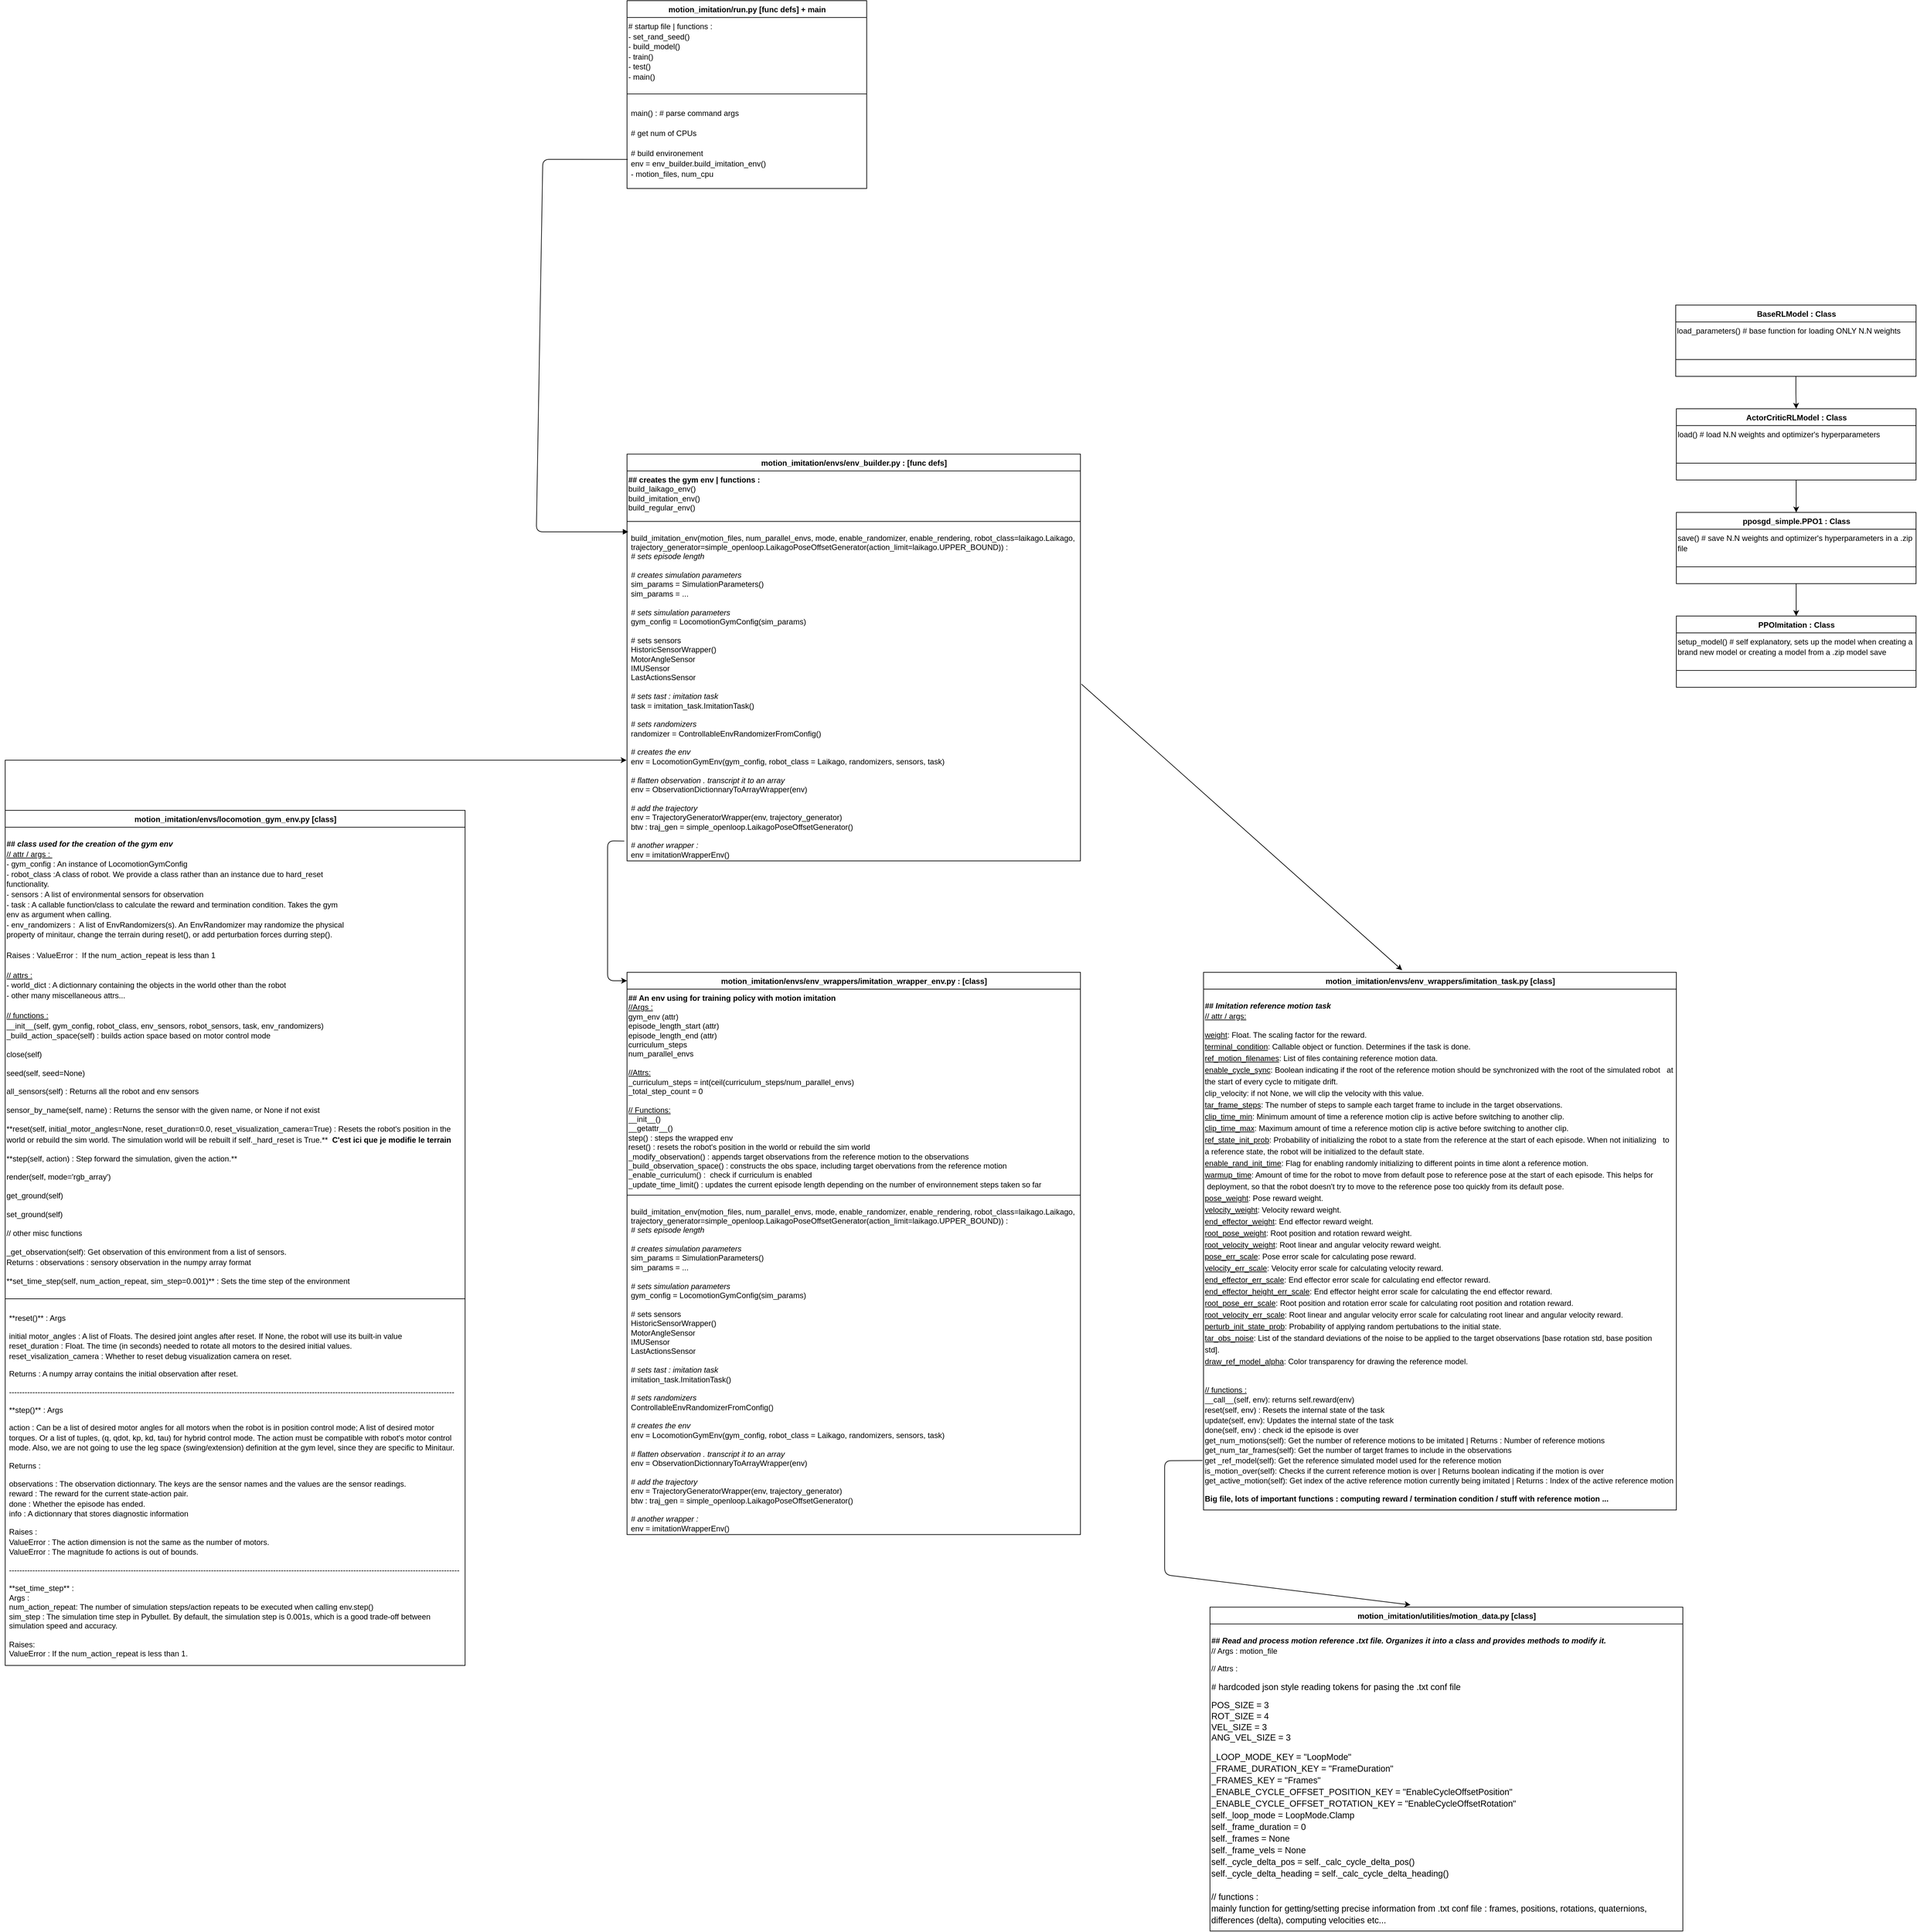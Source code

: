 <mxfile>
    <diagram id="Lm4nKWto8GY6URv-1aVc" name="Page-1">
        <mxGraphModel dx="3002" dy="1737" grid="1" gridSize="10" guides="1" tooltips="1" connect="1" arrows="1" fold="1" page="0" pageScale="1" pageWidth="850" pageHeight="1100" math="0" shadow="0">
            <root>
                <mxCell id="0"/>
                <mxCell id="1" parent="0"/>
                <mxCell id="60" value="motion_imitation/run.py [func defs] + main" style="swimlane;fontStyle=1;align=center;verticalAlign=top;childLayout=stackLayout;horizontal=1;startSize=26;horizontalStack=0;resizeParent=1;resizeParentMax=0;resizeLast=0;collapsible=1;marginBottom=0;html=1;" parent="1" vertex="1">
                    <mxGeometry x="-820" y="-960" width="370" height="290" as="geometry"/>
                </mxCell>
                <mxCell id="69" value="&lt;font face=&quot;helvetica&quot; style=&quot;line-height: 130%&quot;&gt;# startup file | functions :&lt;br&gt;- set_rand_seed()&lt;br&gt;- build_model()&lt;br&gt;- train()&lt;br&gt;- test()&lt;br&gt;- main()&lt;br&gt;&lt;/font&gt;" style="text;whiteSpace=wrap;html=1;" parent="60" vertex="1">
                    <mxGeometry y="26" width="370" height="114" as="geometry"/>
                </mxCell>
                <mxCell id="62" value="" style="line;strokeWidth=1;fillColor=none;align=left;verticalAlign=middle;spacingTop=-1;spacingLeft=3;spacingRight=3;rotatable=0;labelPosition=right;points=[];portConstraint=eastwest;html=1;" parent="60" vertex="1">
                    <mxGeometry y="140" width="370" height="8" as="geometry"/>
                </mxCell>
                <mxCell id="68" value="&lt;p style=&quot;line-height: 130%&quot;&gt;main() : # parse command args&lt;br&gt;&lt;br&gt;# get num of CPUs&lt;br&gt;&lt;br&gt;# build environement&lt;br&gt;env = env_builder.build_imitation_env()&lt;br&gt;- motion_files, num_cpu&lt;/p&gt;" style="text;strokeColor=none;fillColor=none;align=left;verticalAlign=top;spacingLeft=4;spacingRight=4;overflow=hidden;rotatable=0;points=[[0,0.5],[1,0.5]];portConstraint=eastwest;html=1;" parent="60" vertex="1">
                    <mxGeometry y="148" width="370" height="142" as="geometry"/>
                </mxCell>
                <mxCell id="70" value="motion_imitation/envs/env_builder.py : [func defs]" style="swimlane;fontStyle=1;align=center;verticalAlign=top;childLayout=stackLayout;horizontal=1;startSize=26;horizontalStack=0;resizeParent=1;resizeParentMax=0;resizeLast=0;collapsible=1;marginBottom=0;html=1;" parent="1" vertex="1">
                    <mxGeometry x="-820" y="-260" width="700" height="628" as="geometry">
                        <mxRectangle x="-1440" y="-200" width="320" height="26" as="alternateBounds"/>
                    </mxGeometry>
                </mxCell>
                <mxCell id="71" value="&lt;b&gt;## creates the gym env | functions :&lt;/b&gt;&amp;nbsp;&lt;br&gt;build_laikago_env()&lt;br&gt;build_imitation_env()&lt;br&gt;build_regular_env()" style="text;whiteSpace=wrap;html=1;" parent="70" vertex="1">
                    <mxGeometry y="26" width="700" height="74" as="geometry"/>
                </mxCell>
                <mxCell id="72" value="" style="line;strokeWidth=1;fillColor=none;align=left;verticalAlign=middle;spacingTop=-1;spacingLeft=3;spacingRight=3;rotatable=0;labelPosition=right;points=[];portConstraint=eastwest;html=1;" parent="70" vertex="1">
                    <mxGeometry y="100" width="700" height="8" as="geometry"/>
                </mxCell>
                <mxCell id="73" value="&lt;p style=&quot;line-height: 130%&quot;&gt;&lt;/p&gt;&lt;div style=&quot;text-align: justify&quot;&gt;&lt;span style=&quot;font-style: normal&quot;&gt;build_imitation_env(motion_files, num_parallel_envs, mode, enable_randomizer, enable_rendering, robot_class=laikago.Laikago,&amp;nbsp;&lt;/span&gt;&lt;/div&gt;&lt;span style=&quot;font-style: normal&quot;&gt;&lt;div style=&quot;text-align: justify&quot;&gt;&lt;span&gt;trajectory_generator=simple_openloop.LaikagoPoseOffsetGenerator(action_limit=laikago.UPPER_BOUND)) :&lt;/span&gt;&lt;/div&gt;&lt;/span&gt;&lt;div style=&quot;text-align: justify&quot;&gt;&lt;span&gt;# sets episode length&lt;/span&gt;&lt;/div&gt;&lt;div style=&quot;text-align: justify&quot;&gt;&lt;br&gt;&lt;/div&gt;&lt;div style=&quot;text-align: justify&quot;&gt;&lt;span&gt;# creates simulation parameters&lt;/span&gt;&lt;/div&gt;&lt;span style=&quot;font-style: normal&quot;&gt;&lt;div style=&quot;text-align: justify&quot;&gt;&lt;span&gt;sim_params = SimulationParameters()&lt;/span&gt;&lt;/div&gt;&lt;/span&gt;&lt;span style=&quot;font-style: normal&quot;&gt;&lt;div style=&quot;text-align: justify&quot;&gt;&lt;span&gt;sim_params = ...&lt;/span&gt;&lt;/div&gt;&lt;/span&gt;&lt;div style=&quot;text-align: justify&quot;&gt;&lt;br&gt;&lt;/div&gt;&lt;div style=&quot;text-align: justify&quot;&gt;&lt;span&gt;# sets simulation parameters&lt;/span&gt;&lt;/div&gt;&lt;span style=&quot;font-style: normal&quot;&gt;&lt;div style=&quot;text-align: justify&quot;&gt;&lt;span&gt;gym_config = LocomotionGymConfig(sim_params)&lt;/span&gt;&lt;/div&gt;&lt;/span&gt;&lt;div style=&quot;text-align: justify&quot;&gt;&lt;br&gt;&lt;/div&gt;&lt;span style=&quot;font-style: normal&quot;&gt;&lt;div style=&quot;text-align: justify&quot;&gt;&lt;span&gt;# sets sensors&lt;/span&gt;&lt;/div&gt;&lt;/span&gt;&lt;span style=&quot;font-style: normal&quot;&gt;&lt;div style=&quot;text-align: justify&quot;&gt;&lt;span&gt;HistoricSensorWrapper()&lt;/span&gt;&lt;/div&gt;&lt;/span&gt;&lt;span style=&quot;font-style: normal&quot;&gt;&lt;div style=&quot;text-align: justify&quot;&gt;&lt;span&gt;MotorAngleSensor&lt;/span&gt;&lt;/div&gt;&lt;/span&gt;&lt;span style=&quot;font-style: normal&quot;&gt;&lt;div style=&quot;text-align: justify&quot;&gt;&lt;span&gt;IMUSensor&lt;/span&gt;&lt;/div&gt;&lt;/span&gt;&lt;span style=&quot;font-style: normal&quot;&gt;&lt;div style=&quot;text-align: justify&quot;&gt;&lt;span&gt;LastActionsSensor&lt;/span&gt;&lt;/div&gt;&lt;/span&gt;&lt;div style=&quot;text-align: justify&quot;&gt;&lt;br&gt;&lt;/div&gt;&lt;div style=&quot;text-align: justify&quot;&gt;&lt;span&gt;# sets tast : imitation task&lt;/span&gt;&lt;/div&gt;&lt;span style=&quot;font-style: normal&quot;&gt;&lt;div style=&quot;text-align: justify&quot;&gt;&lt;span&gt;task = imitation_task.ImitationTask()&lt;/span&gt;&lt;/div&gt;&lt;/span&gt;&lt;div style=&quot;text-align: justify&quot;&gt;&lt;br&gt;&lt;/div&gt;&lt;div style=&quot;text-align: justify&quot;&gt;&lt;span&gt;# sets randomizers&lt;/span&gt;&lt;/div&gt;&lt;span style=&quot;font-style: normal&quot;&gt;&lt;div style=&quot;text-align: justify&quot;&gt;&lt;span&gt;randomizer = ControllableEnvRandomizerFromConfig()&lt;/span&gt;&lt;/div&gt;&lt;/span&gt;&lt;div style=&quot;text-align: justify&quot;&gt;&lt;br&gt;&lt;/div&gt;&lt;div style=&quot;text-align: justify&quot;&gt;&lt;span&gt;# creates the env&lt;/span&gt;&lt;/div&gt;&lt;span style=&quot;font-style: normal&quot;&gt;&lt;div style=&quot;text-align: justify&quot;&gt;&lt;span&gt;env = LocomotionGymEnv(gym_config, robot_class = Laikago, randomizers, sensors, task)&lt;/span&gt;&lt;/div&gt;&lt;/span&gt;&lt;div style=&quot;text-align: justify&quot;&gt;&lt;br&gt;&lt;/div&gt;&lt;div style=&quot;text-align: justify&quot;&gt;&lt;span&gt;# flatten observation . transcript it to an array&lt;/span&gt;&lt;/div&gt;&lt;span style=&quot;font-style: normal&quot;&gt;&lt;div style=&quot;text-align: justify&quot;&gt;&lt;span&gt;env = ObservationDictionnaryToArrayWrapper(env)&lt;/span&gt;&lt;/div&gt;&lt;/span&gt;&lt;div style=&quot;text-align: justify&quot;&gt;&lt;br&gt;&lt;/div&gt;&lt;div style=&quot;text-align: justify&quot;&gt;&lt;span&gt;# add the trajectory&lt;/span&gt;&lt;/div&gt;&lt;span style=&quot;font-style: normal&quot;&gt;&lt;div style=&quot;text-align: justify&quot;&gt;&lt;span&gt;env = TrajectoryGeneratorWrapper(env, trajectory_generator)&lt;/span&gt;&lt;/div&gt;&lt;/span&gt;&lt;span style=&quot;font-style: normal&quot;&gt;&lt;div style=&quot;text-align: justify&quot;&gt;&lt;span&gt;btw : traj_gen = simple_openloop.LaikagoPoseOffsetGenerator()&lt;/span&gt;&lt;/div&gt;&lt;/span&gt;&lt;div style=&quot;text-align: justify&quot;&gt;&lt;br&gt;&lt;/div&gt;&lt;div style=&quot;text-align: justify&quot;&gt;&lt;span&gt;# another wrapper :&lt;/span&gt;&lt;/div&gt;&lt;span style=&quot;font-style: normal&quot;&gt;&lt;div style=&quot;text-align: justify&quot;&gt;&lt;span&gt;env = imitationWrapperEnv()&lt;/span&gt;&lt;/div&gt;&lt;/span&gt;&lt;span style=&quot;font-style: normal&quot;&gt;&lt;div style=&quot;text-align: justify&quot;&gt;&lt;span&gt;return env&lt;/span&gt;&lt;/div&gt;&lt;/span&gt;&lt;p&gt;&lt;/p&gt;" style="text;strokeColor=none;fillColor=none;align=left;verticalAlign=middle;spacingLeft=4;spacingRight=4;overflow=hidden;rotatable=0;points=[[0,0.5],[1,0.5]];portConstraint=eastwest;fontStyle=2;html=1;" parent="70" vertex="1">
                    <mxGeometry y="108" width="700" height="520" as="geometry"/>
                </mxCell>
                <mxCell id="74" value="motion_imitation/envs/locomotion_gym_env.py [class]" style="swimlane;fontStyle=1;align=center;verticalAlign=top;childLayout=stackLayout;horizontal=1;startSize=26;horizontalStack=0;resizeParent=1;resizeParentMax=0;resizeLast=0;collapsible=1;marginBottom=0;html=1;" parent="1" vertex="1">
                    <mxGeometry x="-1780" y="290" width="710" height="1320" as="geometry">
                        <mxRectangle x="-510" y="110" width="340" height="26" as="alternateBounds"/>
                    </mxGeometry>
                </mxCell>
                <mxCell id="75" value="&lt;p style=&quot;line-height: 130%&quot;&gt;&lt;span&gt;&lt;b&gt;&lt;i&gt;## class used for the creation of the gym env&lt;/i&gt;&lt;/b&gt;&lt;br&gt;&lt;u&gt;// attr / args :&amp;nbsp;&lt;/u&gt;&lt;br&gt;&lt;/span&gt;&lt;span&gt;- gym_config : An instance of LocomotionGymConfig&lt;/span&gt;&lt;br style=&quot;padding: 0px ; margin: 0px&quot;&gt;&lt;span&gt;- robot_class :A class of robot. We provide a class rather than an instance due to hard_reset&amp;nbsp;&lt;/span&gt;&lt;br style=&quot;padding: 0px ; margin: 0px&quot;&gt;&lt;span&gt;functionality.&lt;/span&gt;&lt;br style=&quot;padding: 0px ; margin: 0px&quot;&gt;&lt;span&gt;- sensors : A list of environmental sensors for observation&lt;/span&gt;&lt;br style=&quot;padding: 0px ; margin: 0px&quot;&gt;&lt;span&gt;- task : A callable function/class to calculate the reward and termination condition. Takes the gym&amp;nbsp;&lt;/span&gt;&lt;br style=&quot;padding: 0px ; margin: 0px&quot;&gt;&lt;span&gt;env as argument when calling.&lt;/span&gt;&lt;br style=&quot;padding: 0px ; margin: 0px&quot;&gt;&lt;span&gt;- env_randomizers :&amp;nbsp; A list of EnvRandomizers(s). An EnvRandomizer may randomize the physical&lt;/span&gt;&lt;br style=&quot;padding: 0px ; margin: 0px&quot;&gt;&lt;span&gt;property of minitaur, change the terrain during reset(), or add perturbation forces durring step().&lt;/span&gt;&lt;br style=&quot;padding: 0px ; margin: 0px&quot;&gt;&lt;br style=&quot;padding: 0px ; margin: 0px&quot;&gt;&lt;span&gt;Raises : ValueError :&amp;nbsp; If the num_action_repeat is less than 1&lt;br&gt;&lt;/span&gt;&lt;span&gt;&lt;br&gt;&lt;u&gt;// attrs :&lt;/u&gt;&lt;br&gt;- world_dict : A dictionnary containing the objects in the world other than the robot&lt;br&gt;- other many miscellaneous attrs...&lt;br&gt;&lt;br&gt;&lt;u&gt;// functions :&lt;/u&gt;&lt;br&gt;__init__(self, gym_config, robot_class, env_sensors, robot_sensors, task, env_randomizers)&lt;br&gt;_build_action_space(self) : builds action space based on motor control mode&lt;/span&gt;&lt;/p&gt;&lt;p style=&quot;line-height: 140%&quot;&gt;&lt;span&gt;close(self)&lt;/span&gt;&lt;/p&gt;&lt;p style=&quot;line-height: 140%&quot;&gt;&lt;span&gt;seed(self, seed=None)&lt;/span&gt;&lt;/p&gt;&lt;p style=&quot;line-height: 140%&quot;&gt;&lt;span&gt;all_sensors(self) : Returns all the robot and env sensors&lt;/span&gt;&lt;span&gt;&lt;br&gt;&lt;/span&gt;&lt;/p&gt;&lt;p style=&quot;line-height: 140%&quot;&gt;&lt;span&gt;sensor_by_name(self, name) : Returns the sensor with the given name, or None if not exist&lt;/span&gt;&lt;span&gt;&lt;br&gt;&lt;/span&gt;&lt;/p&gt;&lt;p style=&quot;line-height: 140%&quot;&gt;**reset(self, initial_motor_angles=None, reset_duration=0.0, reset_visualization_camera=True) : Resets the robot's position in the world or rebuild the sim world.&amp;nbsp;The simulation world will be rebuilt if self._hard_reset is True.**&amp;nbsp;&lt;i&gt;&amp;nbsp;&lt;/i&gt;&lt;b&gt;C'est ici que je modifie le terrain&lt;/b&gt;&lt;/p&gt;&lt;p style=&quot;line-height: 140%&quot;&gt;**step(self, action) : Step forward the simulation, given the action.**&lt;/p&gt;&lt;p style=&quot;line-height: 140%&quot;&gt;render(self, mode='rgb_array')&lt;/p&gt;&lt;p style=&quot;line-height: 140%&quot;&gt;get_ground(self)&lt;/p&gt;&lt;p style=&quot;line-height: 140%&quot;&gt;set_ground(self)&lt;/p&gt;&lt;p style=&quot;line-height: 140%&quot;&gt;// other misc functions&lt;/p&gt;&lt;p style=&quot;line-height: 140%&quot;&gt;_get_observation(self): Get observation of this environment from a list of sensors.&amp;nbsp; &amp;nbsp; &amp;nbsp; &amp;nbsp; &amp;nbsp; &amp;nbsp; &amp;nbsp; &amp;nbsp; &amp;nbsp; &amp;nbsp; &amp;nbsp; &amp;nbsp; &amp;nbsp; &amp;nbsp; &amp;nbsp; &amp;nbsp; &amp;nbsp; &amp;nbsp; &amp;nbsp; &amp;nbsp; &amp;nbsp; &amp;nbsp; &amp;nbsp; &amp;nbsp; &amp;nbsp; &amp;nbsp; &amp;nbsp; &amp;nbsp; &amp;nbsp; &amp;nbsp; &amp;nbsp; &amp;nbsp; &amp;nbsp; &amp;nbsp; &amp;nbsp; &amp;nbsp; &amp;nbsp; &amp;nbsp; &amp;nbsp; &amp;nbsp; Returns : observations : sensory observation in the numpy array format&lt;/p&gt;&lt;p style=&quot;line-height: 140%&quot;&gt;**set_time_step(self, num_action_repeat, sim_step=0.001)** : Sets the time step of the environment&lt;/p&gt;&lt;p style=&quot;line-height: 140%&quot;&gt;&lt;br&gt;&lt;/p&gt;" style="text;whiteSpace=wrap;html=1;" parent="74" vertex="1">
                    <mxGeometry y="26" width="710" height="724" as="geometry"/>
                </mxCell>
                <mxCell id="76" value="" style="line;strokeWidth=1;fillColor=none;align=left;verticalAlign=middle;spacingTop=-1;spacingLeft=3;spacingRight=3;rotatable=0;labelPosition=right;points=[];portConstraint=eastwest;html=1;" parent="74" vertex="1">
                    <mxGeometry y="750" width="710" height="8" as="geometry"/>
                </mxCell>
                <mxCell id="77" value="&lt;p style=&quot;line-height: 130%&quot;&gt;**reset()** : Args&lt;/p&gt;&lt;p style=&quot;line-height: 130%&quot;&gt;initial motor_angles : A list of Floats. The desired joint angles after reset. If None, the robot will use its built-in value&amp;nbsp; &amp;nbsp; &amp;nbsp; &amp;nbsp; &amp;nbsp; &amp;nbsp; &amp;nbsp; &amp;nbsp; &amp;nbsp; &amp;nbsp; &amp;nbsp; &amp;nbsp; reset_duration : Float. The time (in seconds) needed to rotate all motors to the desired initial values.&amp;nbsp; &amp;nbsp; &amp;nbsp; &amp;nbsp; &amp;nbsp; &amp;nbsp; &amp;nbsp; &amp;nbsp; &amp;nbsp; &amp;nbsp; &amp;nbsp; &amp;nbsp; &amp;nbsp; &amp;nbsp; &amp;nbsp; &amp;nbsp; &amp;nbsp; &amp;nbsp; &amp;nbsp; &amp;nbsp; &amp;nbsp; &amp;nbsp; &amp;nbsp; reset_visalization_camera : Whether to reset debug visualization camera on reset.&lt;/p&gt;&lt;p style=&quot;line-height: 130%&quot;&gt;&lt;span&gt;Returns : A numpy array contains the initial observation after reset.&lt;/span&gt;&lt;/p&gt;&lt;p style=&quot;line-height: 130%&quot;&gt;----------------------------------------------------------------------------------------------------------------------------------------------------------------------------&lt;/p&gt;&lt;p style=&quot;line-height: 130%&quot;&gt;**step()** : Args&lt;/p&gt;&lt;p style=&quot;line-height: 130%&quot;&gt;action : Can be a list of desired motor angles for all motors when the robot is in position control mode; A list of desired motor torques. Or a list of tuples, (q, qdot, kp, kd, tau) for hybrid control mode. The action must be compatible with robot's motor control mode. Also, we are not going to use the leg space (swing/extension) definition at the gym level, since they are specific to Minitaur.&lt;/p&gt;&lt;p style=&quot;line-height: 130%&quot;&gt;Returns :&amp;nbsp;&lt;/p&gt;&lt;p style=&quot;line-height: 130%&quot;&gt;observations : The observation dictionnary. The keys are the sensor names and the values are the sensor readings.&amp;nbsp; &amp;nbsp; &amp;nbsp; &amp;nbsp; &amp;nbsp; &amp;nbsp; &amp;nbsp; &amp;nbsp; &amp;nbsp; &amp;nbsp; &amp;nbsp; &amp;nbsp; reward : The reward for the current state-action pair.&amp;nbsp; &amp;nbsp; &amp;nbsp; &amp;nbsp; &amp;nbsp; &amp;nbsp; &amp;nbsp; &amp;nbsp; &amp;nbsp; &amp;nbsp; &amp;nbsp; &amp;nbsp; &amp;nbsp; &amp;nbsp; &amp;nbsp; &amp;nbsp; &amp;nbsp; &amp;nbsp; &amp;nbsp; &amp;nbsp; &amp;nbsp; &amp;nbsp; &amp;nbsp; &amp;nbsp; &amp;nbsp; &amp;nbsp; &amp;nbsp; &amp;nbsp; &amp;nbsp; &amp;nbsp; &amp;nbsp; &amp;nbsp; &amp;nbsp; &amp;nbsp; &amp;nbsp; &amp;nbsp; &amp;nbsp; &amp;nbsp; &amp;nbsp; &amp;nbsp; &amp;nbsp; &amp;nbsp; &amp;nbsp; &amp;nbsp; &amp;nbsp; &amp;nbsp; &amp;nbsp; &amp;nbsp; &amp;nbsp; &amp;nbsp; &amp;nbsp; &amp;nbsp; &amp;nbsp; &amp;nbsp; &amp;nbsp; &amp;nbsp; &amp;nbsp; &amp;nbsp; &amp;nbsp; &amp;nbsp; &amp;nbsp; &amp;nbsp; &amp;nbsp; done : Whether the episode has ended.&amp;nbsp; &amp;nbsp; &amp;nbsp; &amp;nbsp; &amp;nbsp; &amp;nbsp; &amp;nbsp; &amp;nbsp; &amp;nbsp; &amp;nbsp; &amp;nbsp; &amp;nbsp; &amp;nbsp; &amp;nbsp; &amp;nbsp; &amp;nbsp; &amp;nbsp; &amp;nbsp; &amp;nbsp; &amp;nbsp; &amp;nbsp; &amp;nbsp; &amp;nbsp; &amp;nbsp; &amp;nbsp; &amp;nbsp; &amp;nbsp; &amp;nbsp; &amp;nbsp; &amp;nbsp; &amp;nbsp; &amp;nbsp; &amp;nbsp; &amp;nbsp; &amp;nbsp; &amp;nbsp; &amp;nbsp; &amp;nbsp; &amp;nbsp; &amp;nbsp; &amp;nbsp; &amp;nbsp; &amp;nbsp; &amp;nbsp; &amp;nbsp; &amp;nbsp; &amp;nbsp; &amp;nbsp; &amp;nbsp; &amp;nbsp; &amp;nbsp; &amp;nbsp; &amp;nbsp; &amp;nbsp; &amp;nbsp; &amp;nbsp; &amp;nbsp; &amp;nbsp; &amp;nbsp; &amp;nbsp; &amp;nbsp; &amp;nbsp; &amp;nbsp; &amp;nbsp; &amp;nbsp; &amp;nbsp; &amp;nbsp; &amp;nbsp; &amp;nbsp; &amp;nbsp; &amp;nbsp; &amp;nbsp; &amp;nbsp; info : A dictionnary that stores diagnostic information&lt;/p&gt;&lt;p style=&quot;line-height: 130%&quot;&gt;Raises :&amp;nbsp; &amp;nbsp; &amp;nbsp; &amp;nbsp; &amp;nbsp; &amp;nbsp; &amp;nbsp; &amp;nbsp; &amp;nbsp; &amp;nbsp; &amp;nbsp; &amp;nbsp; &amp;nbsp; &amp;nbsp; &amp;nbsp; &amp;nbsp; &amp;nbsp; &amp;nbsp; &amp;nbsp; &amp;nbsp; &amp;nbsp; &amp;nbsp; &amp;nbsp; &amp;nbsp; &amp;nbsp; &amp;nbsp; &amp;nbsp; &amp;nbsp; &amp;nbsp; &amp;nbsp; &amp;nbsp; &amp;nbsp; &amp;nbsp; &amp;nbsp; &amp;nbsp; &amp;nbsp; &amp;nbsp; &amp;nbsp; &amp;nbsp; &amp;nbsp; &amp;nbsp; &amp;nbsp; &amp;nbsp; &amp;nbsp; &amp;nbsp; &amp;nbsp; &amp;nbsp; &amp;nbsp; &amp;nbsp; &amp;nbsp; &amp;nbsp; &amp;nbsp; &amp;nbsp; &amp;nbsp; &amp;nbsp; &amp;nbsp; &amp;nbsp; &amp;nbsp; &amp;nbsp; &amp;nbsp; &amp;nbsp; &amp;nbsp; &amp;nbsp; &amp;nbsp; &amp;nbsp; &amp;nbsp; &amp;nbsp; &amp;nbsp; &amp;nbsp; &amp;nbsp; &amp;nbsp; &amp;nbsp; &amp;nbsp; &amp;nbsp; &amp;nbsp; &amp;nbsp; &amp;nbsp; &amp;nbsp; &amp;nbsp; &amp;nbsp; &amp;nbsp; &amp;nbsp; &amp;nbsp; &amp;nbsp; &amp;nbsp; &amp;nbsp; &amp;nbsp; &amp;nbsp; &amp;nbsp; &amp;nbsp; &amp;nbsp; &amp;nbsp; &amp;nbsp; &amp;nbsp; &amp;nbsp; &amp;nbsp; &amp;nbsp; &amp;nbsp; ValueError : The action dimension is not the same as the number of motors.&amp;nbsp; &amp;nbsp; &amp;nbsp; &amp;nbsp; &amp;nbsp; &amp;nbsp; &amp;nbsp; &amp;nbsp; &amp;nbsp; &amp;nbsp; &amp;nbsp; &amp;nbsp; &amp;nbsp; &amp;nbsp; &amp;nbsp; &amp;nbsp; &amp;nbsp; &amp;nbsp; &amp;nbsp; &amp;nbsp; &amp;nbsp; &amp;nbsp; &amp;nbsp; &amp;nbsp; &amp;nbsp; &amp;nbsp; &amp;nbsp; &amp;nbsp; &amp;nbsp; &amp;nbsp; &amp;nbsp; &amp;nbsp; &amp;nbsp; &amp;nbsp; &amp;nbsp; &amp;nbsp; &amp;nbsp; &amp;nbsp; &amp;nbsp; &amp;nbsp; &amp;nbsp; &amp;nbsp; &amp;nbsp; &amp;nbsp; ValueError : The magnitude fo actions is out of bounds.&lt;/p&gt;------------------------------------------------------------------------------------------------------------------------------------------------------------------------------&lt;br&gt;&lt;br&gt;**set_time_step** :&lt;br&gt;Args :&lt;br&gt;num_action_repeat: The number of simulation steps/action repeats to be executed when calling env.step()&lt;br&gt;sim_step : The simulation time step in Pybullet. By default, the simulation step is 0.001s, which is a good trade-off between simulation speed and accuracy.&lt;br&gt;&lt;br&gt;Raises:&amp;nbsp;&lt;br&gt;ValueError : If the num_action_repeat is less than 1." style="text;strokeColor=none;fillColor=none;align=left;verticalAlign=top;spacingLeft=4;spacingRight=4;overflow=hidden;rotatable=0;points=[[0,0.5],[1,0.5]];portConstraint=eastwest;html=1;whiteSpace=wrap;" parent="74" vertex="1">
                    <mxGeometry y="758" width="710" height="562" as="geometry"/>
                </mxCell>
                <mxCell id="78" value="" style="html=1;verticalAlign=bottom;labelBackgroundColor=none;endArrow=block;endFill=1;exitX=0.003;exitY=0.684;exitDx=0;exitDy=0;exitPerimeter=0;entryX=0.003;entryY=0.023;entryDx=0;entryDy=0;entryPerimeter=0;" parent="1" source="68" target="73" edge="1">
                    <mxGeometry width="160" relative="1" as="geometry">
                        <mxPoint x="-1530" y="-80" as="sourcePoint"/>
                        <mxPoint x="-1390" y="-30" as="targetPoint"/>
                        <Array as="points">
                            <mxPoint x="-950" y="-715"/>
                            <mxPoint x="-960" y="-140"/>
                        </Array>
                    </mxGeometry>
                </mxCell>
                <mxCell id="79" style="edgeStyle=orthogonalEdgeStyle;rounded=0;orthogonalLoop=1;jettySize=auto;html=1;exitX=0;exitY=0;exitDx=0;exitDy=0;entryX=-0.001;entryY=0.701;entryDx=0;entryDy=0;entryPerimeter=0;" parent="1" source="75" target="73" edge="1">
                    <mxGeometry relative="1" as="geometry"/>
                </mxCell>
                <mxCell id="80" value="motion_imitation/envs/env_wrappers/imitation_wrapper_env.py : [class]" style="swimlane;fontStyle=1;align=center;verticalAlign=top;childLayout=stackLayout;horizontal=1;startSize=26;horizontalStack=0;resizeParent=1;resizeParentMax=0;resizeLast=0;collapsible=1;marginBottom=0;html=1;" parent="1" vertex="1">
                    <mxGeometry x="-820" y="540" width="700" height="868" as="geometry">
                        <mxRectangle x="-1440" y="-200" width="320" height="26" as="alternateBounds"/>
                    </mxGeometry>
                </mxCell>
                <mxCell id="81" value="&lt;span&gt;## An env using for training policy with motion imitation&lt;br&gt;&lt;span style=&quot;font-weight: 400&quot;&gt;&lt;u&gt;//Args :&lt;/u&gt;&lt;br&gt;gym_env (attr)&lt;br&gt;episode_length_start (attr)&lt;br&gt;episode_length_end (attr)&lt;br&gt;curriculum_steps&lt;br&gt;num_parallel_envs&lt;br&gt;&lt;br&gt;&lt;u&gt;//Attrs:&lt;/u&gt;&lt;br&gt;_curriculum_steps = int(ceil(curriculum_steps/num_parallel_envs)&lt;br&gt;_total_step_count = 0&lt;br&gt;&lt;br&gt;&lt;u&gt;// Functions:&lt;/u&gt;&lt;br&gt;__init__()&lt;br&gt;__getattr__()&lt;br&gt;&lt;/span&gt;&lt;span style=&quot;font-weight: 400&quot;&gt;step() : steps the wrapped env&lt;br&gt;&lt;/span&gt;&lt;span style=&quot;font-weight: normal&quot;&gt;reset() : resets the robot's position in the world or rebuild the sim world&lt;br&gt;&lt;/span&gt;&lt;span style=&quot;font-weight: normal&quot;&gt;_modify_observation() : appends target observations from the reference motion to the observations&lt;br&gt;_build_observation_space() : constructs the obs space, including target obervations from the reference motion&lt;br&gt;&lt;/span&gt;&lt;span style=&quot;font-weight: 400&quot;&gt;_enable_curriculum() :&amp;nbsp; check if curriculum is enabled&lt;br&gt;_update_time_limit() : updates the current episode length depending on the number of environnement steps taken so far&lt;/span&gt;&lt;br&gt;&lt;/span&gt;" style="text;whiteSpace=wrap;html=1;fontStyle=1" parent="80" vertex="1">
                    <mxGeometry y="26" width="700" height="314" as="geometry"/>
                </mxCell>
                <mxCell id="82" value="" style="line;strokeWidth=1;fillColor=none;align=left;verticalAlign=middle;spacingTop=-1;spacingLeft=3;spacingRight=3;rotatable=0;labelPosition=right;points=[];portConstraint=eastwest;html=1;" parent="80" vertex="1">
                    <mxGeometry y="340" width="700" height="8" as="geometry"/>
                </mxCell>
                <mxCell id="83" value="&lt;p style=&quot;line-height: 130%&quot;&gt;&lt;/p&gt;&lt;div style=&quot;text-align: justify&quot;&gt;&lt;span style=&quot;font-style: normal&quot;&gt;build_imitation_env(motion_files, num_parallel_envs, mode, enable_randomizer, enable_rendering, robot_class=laikago.Laikago,&amp;nbsp;&lt;/span&gt;&lt;/div&gt;&lt;span style=&quot;font-style: normal&quot;&gt;&lt;div style=&quot;text-align: justify&quot;&gt;&lt;span&gt;trajectory_generator=simple_openloop.LaikagoPoseOffsetGenerator(action_limit=laikago.UPPER_BOUND)) :&lt;/span&gt;&lt;/div&gt;&lt;/span&gt;&lt;div style=&quot;text-align: justify&quot;&gt;&lt;span&gt;# sets episode length&lt;/span&gt;&lt;/div&gt;&lt;div style=&quot;text-align: justify&quot;&gt;&lt;br&gt;&lt;/div&gt;&lt;div style=&quot;text-align: justify&quot;&gt;&lt;span&gt;# creates simulation parameters&lt;/span&gt;&lt;/div&gt;&lt;span style=&quot;font-style: normal&quot;&gt;&lt;div style=&quot;text-align: justify&quot;&gt;&lt;span&gt;sim_params = SimulationParameters()&lt;/span&gt;&lt;/div&gt;&lt;/span&gt;&lt;span style=&quot;font-style: normal&quot;&gt;&lt;div style=&quot;text-align: justify&quot;&gt;&lt;span&gt;sim_params = ...&lt;/span&gt;&lt;/div&gt;&lt;/span&gt;&lt;div style=&quot;text-align: justify&quot;&gt;&lt;br&gt;&lt;/div&gt;&lt;div style=&quot;text-align: justify&quot;&gt;&lt;span&gt;# sets simulation parameters&lt;/span&gt;&lt;/div&gt;&lt;span style=&quot;font-style: normal&quot;&gt;&lt;div style=&quot;text-align: justify&quot;&gt;&lt;span&gt;gym_config = LocomotionGymConfig(sim_params)&lt;/span&gt;&lt;/div&gt;&lt;/span&gt;&lt;div style=&quot;text-align: justify&quot;&gt;&lt;br&gt;&lt;/div&gt;&lt;span style=&quot;font-style: normal&quot;&gt;&lt;div style=&quot;text-align: justify&quot;&gt;&lt;span&gt;# sets sensors&lt;/span&gt;&lt;/div&gt;&lt;/span&gt;&lt;span style=&quot;font-style: normal&quot;&gt;&lt;div style=&quot;text-align: justify&quot;&gt;&lt;span&gt;HistoricSensorWrapper()&lt;/span&gt;&lt;/div&gt;&lt;/span&gt;&lt;span style=&quot;font-style: normal&quot;&gt;&lt;div style=&quot;text-align: justify&quot;&gt;&lt;span&gt;MotorAngleSensor&lt;/span&gt;&lt;/div&gt;&lt;/span&gt;&lt;span style=&quot;font-style: normal&quot;&gt;&lt;div style=&quot;text-align: justify&quot;&gt;&lt;span&gt;IMUSensor&lt;/span&gt;&lt;/div&gt;&lt;/span&gt;&lt;span style=&quot;font-style: normal&quot;&gt;&lt;div style=&quot;text-align: justify&quot;&gt;&lt;span&gt;LastActionsSensor&lt;/span&gt;&lt;/div&gt;&lt;/span&gt;&lt;div style=&quot;text-align: justify&quot;&gt;&lt;br&gt;&lt;/div&gt;&lt;div style=&quot;text-align: justify&quot;&gt;&lt;span&gt;# sets tast : imitation task&lt;/span&gt;&lt;/div&gt;&lt;span style=&quot;font-style: normal&quot;&gt;&lt;div style=&quot;text-align: justify&quot;&gt;&lt;span&gt;imitation_task.ImitationTask()&lt;/span&gt;&lt;/div&gt;&lt;/span&gt;&lt;div style=&quot;text-align: justify&quot;&gt;&lt;br&gt;&lt;/div&gt;&lt;div style=&quot;text-align: justify&quot;&gt;&lt;span&gt;# sets randomizers&lt;/span&gt;&lt;/div&gt;&lt;span style=&quot;font-style: normal&quot;&gt;&lt;div style=&quot;text-align: justify&quot;&gt;&lt;span&gt;ControllableEnvRandomizerFromConfig()&lt;/span&gt;&lt;/div&gt;&lt;/span&gt;&lt;div style=&quot;text-align: justify&quot;&gt;&lt;br&gt;&lt;/div&gt;&lt;div style=&quot;text-align: justify&quot;&gt;&lt;span&gt;# creates the env&lt;/span&gt;&lt;/div&gt;&lt;span style=&quot;font-style: normal&quot;&gt;&lt;div style=&quot;text-align: justify&quot;&gt;&lt;span&gt;env = LocomotionGymEnv(gym_config, robot_class = Laikago, randomizers, sensors, task)&lt;/span&gt;&lt;/div&gt;&lt;/span&gt;&lt;div style=&quot;text-align: justify&quot;&gt;&lt;br&gt;&lt;/div&gt;&lt;div style=&quot;text-align: justify&quot;&gt;&lt;span&gt;# flatten observation . transcript it to an array&lt;/span&gt;&lt;/div&gt;&lt;span style=&quot;font-style: normal&quot;&gt;&lt;div style=&quot;text-align: justify&quot;&gt;&lt;span&gt;env = ObservationDictionnaryToArrayWrapper(env)&lt;/span&gt;&lt;/div&gt;&lt;/span&gt;&lt;div style=&quot;text-align: justify&quot;&gt;&lt;br&gt;&lt;/div&gt;&lt;div style=&quot;text-align: justify&quot;&gt;&lt;span&gt;# add the trajectory&lt;/span&gt;&lt;/div&gt;&lt;span style=&quot;font-style: normal&quot;&gt;&lt;div style=&quot;text-align: justify&quot;&gt;&lt;span&gt;env = TrajectoryGeneratorWrapper(env, trajectory_generator)&lt;/span&gt;&lt;/div&gt;&lt;/span&gt;&lt;span style=&quot;font-style: normal&quot;&gt;&lt;div style=&quot;text-align: justify&quot;&gt;&lt;span&gt;btw : traj_gen = simple_openloop.LaikagoPoseOffsetGenerator()&lt;/span&gt;&lt;/div&gt;&lt;/span&gt;&lt;div style=&quot;text-align: justify&quot;&gt;&lt;br&gt;&lt;/div&gt;&lt;div style=&quot;text-align: justify&quot;&gt;&lt;span&gt;# another wrapper :&lt;/span&gt;&lt;/div&gt;&lt;span style=&quot;font-style: normal&quot;&gt;&lt;div style=&quot;text-align: justify&quot;&gt;&lt;span&gt;env = imitationWrapperEnv()&lt;/span&gt;&lt;/div&gt;&lt;/span&gt;&lt;span style=&quot;font-style: normal&quot;&gt;&lt;div style=&quot;text-align: justify&quot;&gt;&lt;span&gt;return env&lt;/span&gt;&lt;/div&gt;&lt;/span&gt;&lt;p&gt;&lt;/p&gt;" style="text;strokeColor=none;fillColor=none;align=left;verticalAlign=middle;spacingLeft=4;spacingRight=4;overflow=hidden;rotatable=0;points=[[0,0.5],[1,0.5]];portConstraint=eastwest;fontStyle=2;html=1;" parent="80" vertex="1">
                    <mxGeometry y="348" width="700" height="520" as="geometry"/>
                </mxCell>
                <mxCell id="84" value="" style="endArrow=classic;html=1;entryX=0;entryY=0.015;entryDx=0;entryDy=0;entryPerimeter=0;exitX=-0.006;exitY=0.941;exitDx=0;exitDy=0;exitPerimeter=0;" parent="1" source="73" target="80" edge="1">
                    <mxGeometry width="50" height="50" relative="1" as="geometry">
                        <mxPoint x="-830" y="370" as="sourcePoint"/>
                        <mxPoint x="-630" y="650" as="targetPoint"/>
                        <Array as="points">
                            <mxPoint x="-850" y="337"/>
                            <mxPoint x="-850" y="553"/>
                        </Array>
                    </mxGeometry>
                </mxCell>
                <mxCell id="90" value="motion_imitation/envs/env_wrappers/imitation_task.py [class]" style="swimlane;fontStyle=1;align=center;verticalAlign=top;childLayout=stackLayout;horizontal=1;startSize=26;horizontalStack=0;resizeParent=1;resizeParentMax=0;resizeLast=0;collapsible=1;marginBottom=0;html=1;" parent="1" vertex="1">
                    <mxGeometry x="70" y="540" width="730" height="830" as="geometry">
                        <mxRectangle x="-510" y="110" width="340" height="26" as="alternateBounds"/>
                    </mxGeometry>
                </mxCell>
                <mxCell id="91" value="&lt;p style=&quot;line-height: 130%&quot;&gt;&lt;font style=&quot;font-size: 12px&quot;&gt;&lt;b&gt;&lt;i&gt;## Imitation reference motion task&lt;/i&gt;&lt;/b&gt;&lt;br&gt;&lt;u&gt;// attr / args:&lt;/u&gt;&lt;br&gt;&lt;/font&gt;&lt;/p&gt;&lt;div style=&quot;line-height: 18px&quot;&gt;&lt;div&gt;&lt;u&gt;weight&lt;/u&gt;: Float. The scaling factor for the reward.&lt;/div&gt;&lt;div&gt;&lt;u&gt;      terminal_condition&lt;/u&gt;: Callable object or function. Determines if the task is&amp;nbsp;&lt;span&gt;done.&lt;/span&gt;&lt;/div&gt;&lt;div&gt;&lt;u&gt;      ref_motion_filenames&lt;/u&gt;: List of files containing reference motion data.&lt;/div&gt;&lt;div&gt;&lt;u&gt;      enable_cycle_sync&lt;/u&gt;: Boolean indicating if the root of the reference motion&amp;nbsp;&lt;span&gt;should be synchronized with the root of the simulated robot&amp;nbsp; &amp;nbsp;at the start&amp;nbsp;&lt;/span&gt;&lt;span&gt;of every cycle to mitigate drift.&lt;/span&gt;&lt;/div&gt;&lt;div&gt;      clip_velocity: if not None, we will clip the velocity with this value.&lt;/div&gt;&lt;div&gt;&lt;u&gt;      tar_frame_steps&lt;/u&gt;: The number of steps to sample each target frame to&amp;nbsp;&lt;span&gt;include in the target observations.&lt;/span&gt;&lt;/div&gt;&lt;div&gt;&lt;u&gt;      clip_time_min&lt;/u&gt;: Minimum amount of time a reference motion clip is active&amp;nbsp;&lt;span&gt;before switching to another clip.&lt;/span&gt;&lt;/div&gt;&lt;div&gt;&lt;u&gt;      clip_time_max&lt;/u&gt;: Maximum amount of time a reference motion clip is active&amp;nbsp;&lt;span&gt;before switching to another clip.&lt;/span&gt;&lt;/div&gt;&lt;div&gt;&lt;u&gt;      ref_state_init_prob&lt;/u&gt;: Probability of initializing the robot to a state from&amp;nbsp;&lt;span&gt;the reference at the start of each episode. When not initializing&amp;nbsp; &amp;nbsp;to a&amp;nbsp;&lt;/span&gt;&lt;span&gt;reference state, the robot will be initialized to the default state.&lt;/span&gt;&lt;/div&gt;&lt;div&gt;&lt;u&gt;      enable_rand_init_time&lt;/u&gt;: Flag for enabling randomly initializing to&amp;nbsp;&lt;span&gt;different points in time alont a reference motion.&lt;/span&gt;&lt;/div&gt;&lt;div&gt;&lt;u&gt;      warmup_time&lt;/u&gt;: Amount of time for the robot to move from default pose to&amp;nbsp;&lt;span&gt;reference pose at the start of each episode. This helps for&amp;nbsp; &amp;nbsp;deployment,&amp;nbsp;&lt;/span&gt;&lt;span&gt;so that the robot doesn't try to move to the reference pose too quickly&amp;nbsp;&lt;/span&gt;&lt;span&gt;from its default pose.&lt;/span&gt;&lt;/div&gt;&lt;div&gt;&lt;u&gt;      pose_weight&lt;/u&gt;: Pose reward weight.&lt;/div&gt;&lt;div&gt;&lt;u&gt;      velocity_weight&lt;/u&gt;: Velocity reward weight.&lt;/div&gt;&lt;div&gt;&lt;u&gt;      end_effector_weight&lt;/u&gt;: End effector reward weight.&lt;/div&gt;&lt;div&gt;&lt;u&gt;      root_pose_weight&lt;/u&gt;: Root position and rotation reward weight.&lt;/div&gt;&lt;div&gt;&lt;u&gt;      root_velocity_weight&lt;/u&gt;: Root linear and angular velocity reward weight.&lt;/div&gt;&lt;div&gt;&lt;u&gt;      pose_err_scale&lt;/u&gt;: Pose error scale for calculating pose reward.&lt;/div&gt;&lt;div&gt;&lt;u&gt;      velocity_err_scale&lt;/u&gt;: Velocity error scale for calculating velocity reward.&lt;/div&gt;&lt;div&gt;&lt;u&gt;      end_effector_err_scale&lt;/u&gt;: End effector error scale for calculating end&amp;nbsp;&lt;span&gt;effector reward.&lt;/span&gt;&lt;/div&gt;&lt;div&gt;&lt;u&gt;      end_effector_height_err_scale&lt;/u&gt;: End effector height error scale for&amp;nbsp;&lt;span&gt;calculating the end effector reward.&lt;/span&gt;&lt;/div&gt;&lt;div&gt;&lt;u&gt;      root_pose_err_scale&lt;/u&gt;: Root position and rotation error scale for&amp;nbsp;&lt;span&gt;calculating root position and rotation reward.&lt;/span&gt;&lt;/div&gt;&lt;div&gt;&lt;u&gt;      root_velocity_err_scale&lt;/u&gt;: Root linear and angular velocity error scale for&amp;nbsp;&lt;span&gt;calculating root linear and angular velocity reward.&lt;/span&gt;&lt;/div&gt;&lt;div&gt;&lt;u&gt;      perturb_init_state_prob&lt;/u&gt;: Probability of applying random pertubations to&amp;nbsp;&lt;span&gt;the initial state.&lt;/span&gt;&lt;/div&gt;&lt;div&gt;&lt;u&gt;      tar_obs_noise&lt;/u&gt;: List of the standard deviations of the noise to be applied&amp;nbsp;&lt;span&gt;to the target observations [base rotation std, base position&amp;nbsp; &amp;nbsp; &amp;nbsp; std].&lt;/span&gt;&lt;/div&gt;&lt;div&gt;&lt;u&gt;      draw_ref_model_alpha&lt;/u&gt;: Color transparency for drawing the reference model.&lt;/div&gt;&lt;/div&gt;&lt;p style=&quot;line-height: 130%&quot;&gt;&lt;span&gt;&lt;font style=&quot;font-size: 12px&quot;&gt;&lt;br&gt;&lt;u&gt;// functions :&lt;/u&gt;&lt;br&gt;__call__(self, env): returns self.reward(env)&lt;br&gt;reset(self, env) : Resets the internal state of the task&lt;br&gt;update(self, env): Updates the internal state of the task&lt;br&gt;done(self, env) : check id the episode is over&lt;br&gt;get_num_motions(self): Get the number of reference motions to be imitated | Returns : Number of reference motions&lt;br&gt;get_num_tar_frames(self): Get the number of target frames to include in the observations&lt;br&gt;get _ref_model(self): Get the reference simulated model used for the reference motion&lt;br&gt;is_motion_over(self): Checks if the current reference motion is over | Returns boolean indicating if the motion is over&lt;br&gt;get_active_motion(self): Get index of the active reference motion currently being imitated | Returns : Index of the active reference motion&lt;/font&gt;&lt;/span&gt;&lt;/p&gt;&lt;p style=&quot;line-height: 130%&quot;&gt;&lt;span&gt;&lt;font style=&quot;font-size: 12px&quot;&gt;&lt;b&gt;Big file, lots of important functions : computing reward / termination condition / stuff with reference motion ...&lt;/b&gt;&lt;/font&gt;&lt;/span&gt;&lt;/p&gt;" style="text;whiteSpace=wrap;html=1;" parent="90" vertex="1">
                    <mxGeometry y="26" width="730" height="804" as="geometry"/>
                </mxCell>
                <mxCell id="93" value="" style="endArrow=classic;html=1;exitX=1.002;exitY=0.475;exitDx=0;exitDy=0;exitPerimeter=0;entryX=0.42;entryY=-0.004;entryDx=0;entryDy=0;entryPerimeter=0;" parent="1" source="73" target="90" edge="1">
                    <mxGeometry width="50" height="50" relative="1" as="geometry">
                        <mxPoint x="40" y="100" as="sourcePoint"/>
                        <mxPoint x="90" y="50" as="targetPoint"/>
                    </mxGeometry>
                </mxCell>
                <mxCell id="95" value="motion_imitation/utilities/motion_data.py [class]" style="swimlane;fontStyle=1;align=center;verticalAlign=top;childLayout=stackLayout;horizontal=1;startSize=26;horizontalStack=0;resizeParent=1;resizeParentMax=0;resizeLast=0;collapsible=1;marginBottom=0;html=1;" parent="1" vertex="1">
                    <mxGeometry x="80" y="1520" width="730" height="500" as="geometry">
                        <mxRectangle x="-510" y="110" width="340" height="26" as="alternateBounds"/>
                    </mxGeometry>
                </mxCell>
                <mxCell id="96" value="&lt;p style=&quot;line-height: 130%&quot;&gt;&lt;b&gt;&lt;i&gt;## Read and process motion reference .txt file. Organizes it into a class and provides methods to modify it.&lt;br&gt;&lt;/i&gt;&lt;/b&gt;// Args : motion_file&lt;/p&gt;&lt;p style=&quot;line-height: 130%&quot;&gt;// Attrs :&lt;/p&gt;&lt;p style=&quot;line-height: 130%&quot;&gt;&lt;span style=&quot;font-size: 13.5px&quot;&gt;# hardcoded json style reading tokens for pasing the .txt conf file&lt;/span&gt;&lt;/p&gt;&lt;p style=&quot;line-height: 130%&quot;&gt;&lt;span style=&quot;font-size: 13.5px&quot;&gt;POS_SIZE = 3&lt;br&gt;&lt;/span&gt;&lt;span style=&quot;font-size: 13.5px&quot;&gt;ROT_SIZE = 4&lt;br&gt;&lt;/span&gt;&lt;span style=&quot;font-size: 13.5px&quot;&gt;VEL_SIZE = 3&lt;br&gt;&lt;/span&gt;&lt;span style=&quot;font-size: 13.5px&quot;&gt;ANG_VEL_SIZE = 3&lt;/span&gt;&lt;/p&gt;&lt;div style=&quot;font-size: 13.5px ; line-height: 18px&quot;&gt;&lt;div&gt;_LOOP_MODE_KEY = &quot;LoopMode&quot;&lt;/div&gt;&lt;div&gt;  _FRAME_DURATION_KEY = &quot;FrameDuration&quot;&lt;/div&gt;&lt;div&gt;  _FRAMES_KEY = &quot;Frames&quot;&lt;/div&gt;&lt;div&gt;  _ENABLE_CYCLE_OFFSET_POSITION_KEY = &quot;EnableCycleOffsetPosition&quot;&lt;/div&gt;&lt;div&gt;  _ENABLE_CYCLE_OFFSET_ROTATION_KEY = &quot;EnableCycleOffsetRotation&quot;&lt;/div&gt;&lt;div&gt;&lt;div style=&quot;line-height: 18px&quot;&gt;&lt;div&gt;self._loop_mode = LoopMode.Clamp&lt;/div&gt;&lt;div&gt;    self._frame_duration = 0&lt;/div&gt;&lt;div&gt;    self._frames = None&lt;/div&gt;&lt;div&gt;    self._frame_vels = None&lt;/div&gt;&lt;div&gt;&lt;div style=&quot;line-height: 18px&quot;&gt;&lt;div&gt;    self._cycle_delta_pos = self._calc_cycle_delta_pos()&lt;/div&gt;&lt;div&gt;    self._cycle_delta_heading = self._calc_cycle_delta_heading()&lt;/div&gt;&lt;div&gt;&lt;br&gt;&lt;/div&gt;&lt;div&gt;// functions :&amp;nbsp;&lt;/div&gt;&lt;div&gt;mainly function for getting/setting precise information from .txt conf file : frames, positions, rotations, quaternions, differences (delta), computing velocities etc...&lt;/div&gt;&lt;/div&gt;&lt;/div&gt;&lt;/div&gt;&lt;/div&gt;&lt;/div&gt;" style="text;whiteSpace=wrap;html=1;" parent="95" vertex="1">
                    <mxGeometry y="26" width="730" height="474" as="geometry"/>
                </mxCell>
                <mxCell id="97" value="" style="endArrow=classic;html=1;exitX=-0.002;exitY=0.905;exitDx=0;exitDy=0;exitPerimeter=0;entryX=0.424;entryY=-0.007;entryDx=0;entryDy=0;entryPerimeter=0;" parent="1" source="91" target="95" edge="1">
                    <mxGeometry width="50" height="50" relative="1" as="geometry">
                        <mxPoint x="-20" y="1220" as="sourcePoint"/>
                        <mxPoint x="30" y="1170" as="targetPoint"/>
                        <Array as="points">
                            <mxPoint x="10" y="1294"/>
                            <mxPoint x="10" y="1470"/>
                        </Array>
                    </mxGeometry>
                </mxCell>
                <mxCell id="116" style="edgeStyle=orthogonalEdgeStyle;rounded=0;orthogonalLoop=1;jettySize=auto;html=1;entryX=0.5;entryY=0;entryDx=0;entryDy=0;" edge="1" parent="1" source="98" target="102">
                    <mxGeometry relative="1" as="geometry"/>
                </mxCell>
                <mxCell id="98" value="BaseRLModel : Class" style="swimlane;fontStyle=1;align=center;verticalAlign=top;childLayout=stackLayout;horizontal=1;startSize=26;horizontalStack=0;resizeParent=1;resizeParentMax=0;resizeLast=0;collapsible=1;marginBottom=0;html=1;" vertex="1" parent="1">
                    <mxGeometry x="799" y="-490" width="371" height="110" as="geometry"/>
                </mxCell>
                <mxCell id="99" value="&lt;font face=&quot;helvetica&quot; style=&quot;line-height: 130%&quot;&gt;load_parameters() # base function for loading ONLY N.N weights&lt;br&gt;&lt;/font&gt;" style="text;whiteSpace=wrap;html=1;" vertex="1" parent="98">
                    <mxGeometry y="26" width="371" height="54" as="geometry"/>
                </mxCell>
                <mxCell id="100" value="" style="line;strokeWidth=1;fillColor=none;align=left;verticalAlign=middle;spacingTop=-1;spacingLeft=3;spacingRight=3;rotatable=0;labelPosition=right;points=[];portConstraint=eastwest;html=1;" vertex="1" parent="98">
                    <mxGeometry y="80" width="371" height="8" as="geometry"/>
                </mxCell>
                <mxCell id="101" value="&lt;p style=&quot;line-height: 130%&quot;&gt;&lt;br&gt;&lt;/p&gt;" style="text;strokeColor=none;fillColor=none;align=left;verticalAlign=top;spacingLeft=4;spacingRight=4;overflow=hidden;rotatable=0;points=[[0,0.5],[1,0.5]];portConstraint=eastwest;html=1;" vertex="1" parent="98">
                    <mxGeometry y="88" width="371" height="22" as="geometry"/>
                </mxCell>
                <mxCell id="117" style="edgeStyle=orthogonalEdgeStyle;rounded=0;orthogonalLoop=1;jettySize=auto;html=1;" edge="1" parent="1" source="102" target="106">
                    <mxGeometry relative="1" as="geometry"/>
                </mxCell>
                <mxCell id="102" value="ActorCriticRLModel : Class" style="swimlane;fontStyle=1;align=center;verticalAlign=top;childLayout=stackLayout;horizontal=1;startSize=26;horizontalStack=0;resizeParent=1;resizeParentMax=0;resizeLast=0;collapsible=1;marginBottom=0;html=1;" vertex="1" parent="1">
                    <mxGeometry x="800" y="-330" width="370" height="110" as="geometry"/>
                </mxCell>
                <mxCell id="103" value="&lt;font face=&quot;helvetica&quot; style=&quot;line-height: 130%&quot;&gt;load() # load N.N weights and optimizer's hyperparameters&lt;br&gt;&lt;/font&gt;" style="text;whiteSpace=wrap;html=1;" vertex="1" parent="102">
                    <mxGeometry y="26" width="370" height="54" as="geometry"/>
                </mxCell>
                <mxCell id="104" value="" style="line;strokeWidth=1;fillColor=none;align=left;verticalAlign=middle;spacingTop=-1;spacingLeft=3;spacingRight=3;rotatable=0;labelPosition=right;points=[];portConstraint=eastwest;html=1;" vertex="1" parent="102">
                    <mxGeometry y="80" width="370" height="8" as="geometry"/>
                </mxCell>
                <mxCell id="105" value="&lt;p style=&quot;line-height: 130%&quot;&gt;&lt;br&gt;&lt;/p&gt;" style="text;strokeColor=none;fillColor=none;align=left;verticalAlign=top;spacingLeft=4;spacingRight=4;overflow=hidden;rotatable=0;points=[[0,0.5],[1,0.5]];portConstraint=eastwest;html=1;" vertex="1" parent="102">
                    <mxGeometry y="88" width="370" height="22" as="geometry"/>
                </mxCell>
                <mxCell id="118" style="edgeStyle=orthogonalEdgeStyle;rounded=0;orthogonalLoop=1;jettySize=auto;html=1;entryX=0.5;entryY=0;entryDx=0;entryDy=0;" edge="1" parent="1" source="106" target="110">
                    <mxGeometry relative="1" as="geometry"/>
                </mxCell>
                <mxCell id="106" value="pposgd_simple.PPO1 : Class" style="swimlane;fontStyle=1;align=center;verticalAlign=top;childLayout=stackLayout;horizontal=1;startSize=26;horizontalStack=0;resizeParent=1;resizeParentMax=0;resizeLast=0;collapsible=1;marginBottom=0;html=1;" vertex="1" parent="1">
                    <mxGeometry x="800" y="-170" width="370" height="110" as="geometry"/>
                </mxCell>
                <mxCell id="107" value="&lt;font face=&quot;helvetica&quot; style=&quot;line-height: 130%&quot;&gt;save() # save N.N weights and optimizer's hyperparameters in a .zip file&lt;br&gt;&lt;/font&gt;" style="text;whiteSpace=wrap;html=1;" vertex="1" parent="106">
                    <mxGeometry y="26" width="370" height="54" as="geometry"/>
                </mxCell>
                <mxCell id="108" value="" style="line;strokeWidth=1;fillColor=none;align=left;verticalAlign=middle;spacingTop=-1;spacingLeft=3;spacingRight=3;rotatable=0;labelPosition=right;points=[];portConstraint=eastwest;html=1;" vertex="1" parent="106">
                    <mxGeometry y="80" width="370" height="8" as="geometry"/>
                </mxCell>
                <mxCell id="109" value="&lt;p style=&quot;line-height: 130%&quot;&gt;&lt;br&gt;&lt;/p&gt;" style="text;strokeColor=none;fillColor=none;align=left;verticalAlign=top;spacingLeft=4;spacingRight=4;overflow=hidden;rotatable=0;points=[[0,0.5],[1,0.5]];portConstraint=eastwest;html=1;" vertex="1" parent="106">
                    <mxGeometry y="88" width="370" height="22" as="geometry"/>
                </mxCell>
                <mxCell id="110" value="PPOImitation : Class" style="swimlane;fontStyle=1;align=center;verticalAlign=top;childLayout=stackLayout;horizontal=1;startSize=26;horizontalStack=0;resizeParent=1;resizeParentMax=0;resizeLast=0;collapsible=1;marginBottom=0;html=1;" vertex="1" parent="1">
                    <mxGeometry x="800" y="-10" width="370" height="110" as="geometry"/>
                </mxCell>
                <mxCell id="111" value="&lt;font face=&quot;helvetica&quot; style=&quot;line-height: 130%&quot;&gt;setup_model() # self explanatory, sets up the model when creating a&amp;nbsp; brand new model or creating a model from a .zip model save&lt;br&gt;&lt;/font&gt;" style="text;whiteSpace=wrap;html=1;" vertex="1" parent="110">
                    <mxGeometry y="26" width="370" height="54" as="geometry"/>
                </mxCell>
                <mxCell id="112" value="" style="line;strokeWidth=1;fillColor=none;align=left;verticalAlign=middle;spacingTop=-1;spacingLeft=3;spacingRight=3;rotatable=0;labelPosition=right;points=[];portConstraint=eastwest;html=1;" vertex="1" parent="110">
                    <mxGeometry y="80" width="370" height="8" as="geometry"/>
                </mxCell>
                <mxCell id="113" value="&lt;p style=&quot;line-height: 130%&quot;&gt;&lt;br&gt;&lt;/p&gt;" style="text;strokeColor=none;fillColor=none;align=left;verticalAlign=top;spacingLeft=4;spacingRight=4;overflow=hidden;rotatable=0;points=[[0,0.5],[1,0.5]];portConstraint=eastwest;html=1;" vertex="1" parent="110">
                    <mxGeometry y="88" width="370" height="22" as="geometry"/>
                </mxCell>
            </root>
        </mxGraphModel>
    </diagram>
</mxfile>